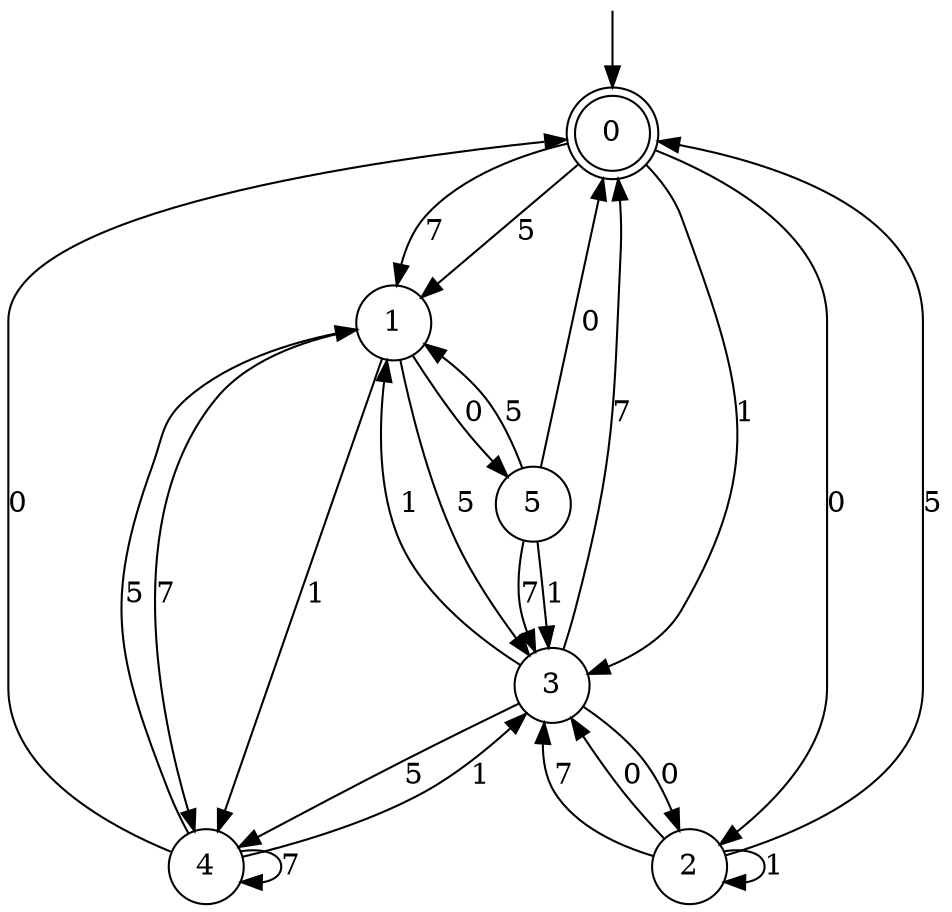 digraph g {

	s0 [shape="doublecircle" label="0"];
	s1 [shape="circle" label="1"];
	s2 [shape="circle" label="2"];
	s3 [shape="circle" label="3"];
	s4 [shape="circle" label="4"];
	s5 [shape="circle" label="5"];
	s0 -> s1 [label="7"];
	s0 -> s2 [label="0"];
	s0 -> s1 [label="5"];
	s0 -> s3 [label="1"];
	s1 -> s4 [label="7"];
	s1 -> s5 [label="0"];
	s1 -> s3 [label="5"];
	s1 -> s4 [label="1"];
	s2 -> s3 [label="7"];
	s2 -> s3 [label="0"];
	s2 -> s0 [label="5"];
	s2 -> s2 [label="1"];
	s3 -> s0 [label="7"];
	s3 -> s2 [label="0"];
	s3 -> s4 [label="5"];
	s3 -> s1 [label="1"];
	s4 -> s4 [label="7"];
	s4 -> s0 [label="0"];
	s4 -> s1 [label="5"];
	s4 -> s3 [label="1"];
	s5 -> s3 [label="7"];
	s5 -> s0 [label="0"];
	s5 -> s1 [label="5"];
	s5 -> s3 [label="1"];

__start0 [label="" shape="none" width="0" height="0"];
__start0 -> s0;

}
